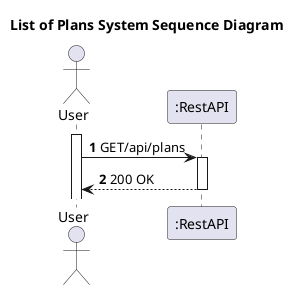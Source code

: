 @startuml
'https://plantuml.com/sequence-diagram

title List of Plans System Sequence Diagram

autoactivate on
autonumber

actor "User" as User
participant ":RestAPI" as System

activate User

User -> System: GET/api/plans
System --> User: 200 OK



@enduml
